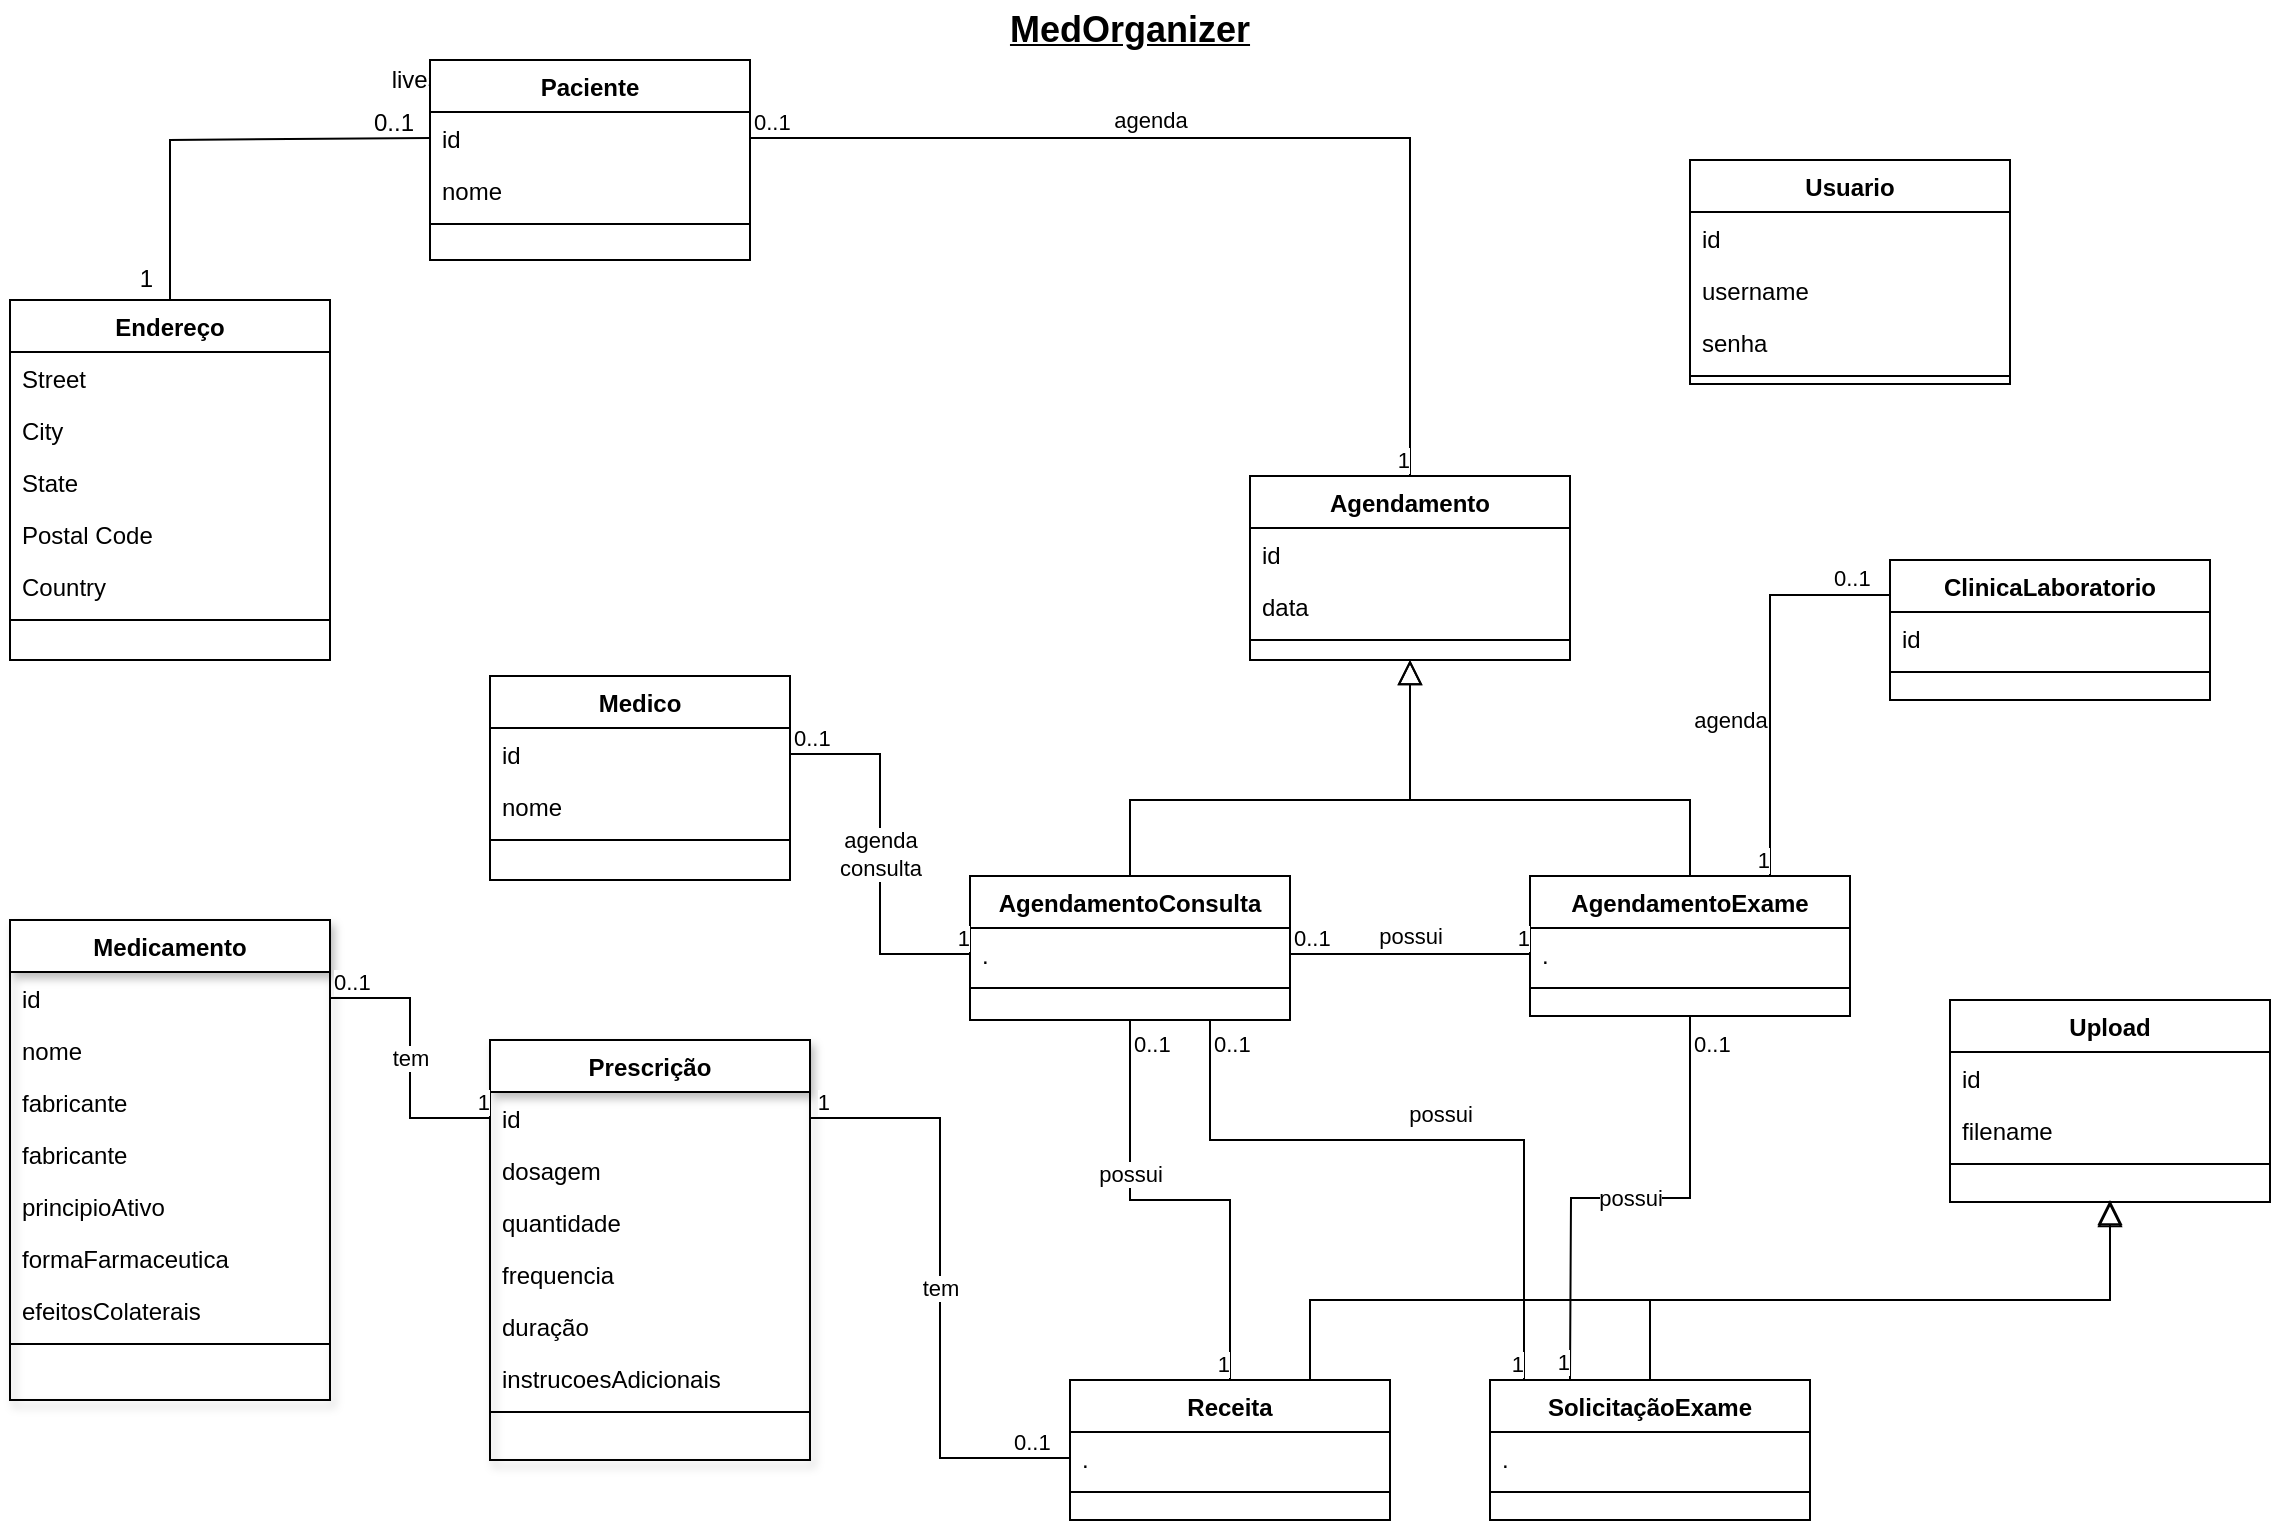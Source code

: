 <mxfile version="21.2.8" type="device">
  <diagram id="C5RBs43oDa-KdzZeNtuy" name="Page-1">
    <mxGraphModel dx="1354" dy="881" grid="1" gridSize="10" guides="1" tooltips="1" connect="1" arrows="1" fold="1" page="1" pageScale="1" pageWidth="1169" pageHeight="827" math="0" shadow="0">
      <root>
        <mxCell id="WIyWlLk6GJQsqaUBKTNV-0" />
        <mxCell id="WIyWlLk6GJQsqaUBKTNV-1" parent="WIyWlLk6GJQsqaUBKTNV-0" />
        <mxCell id="zkfFHV4jXpPFQw0GAbJ--17" value="Endereço" style="swimlane;fontStyle=1;align=center;verticalAlign=top;childLayout=stackLayout;horizontal=1;startSize=26;horizontalStack=0;resizeParent=1;resizeLast=0;collapsible=1;marginBottom=0;rounded=0;shadow=0;strokeWidth=1;" parent="WIyWlLk6GJQsqaUBKTNV-1" vertex="1">
          <mxGeometry x="10" y="170" width="160" height="180" as="geometry">
            <mxRectangle x="550" y="140" width="160" height="26" as="alternateBounds" />
          </mxGeometry>
        </mxCell>
        <mxCell id="zkfFHV4jXpPFQw0GAbJ--18" value="Street" style="text;align=left;verticalAlign=top;spacingLeft=4;spacingRight=4;overflow=hidden;rotatable=0;points=[[0,0.5],[1,0.5]];portConstraint=eastwest;" parent="zkfFHV4jXpPFQw0GAbJ--17" vertex="1">
          <mxGeometry y="26" width="160" height="26" as="geometry" />
        </mxCell>
        <mxCell id="zkfFHV4jXpPFQw0GAbJ--19" value="City" style="text;align=left;verticalAlign=top;spacingLeft=4;spacingRight=4;overflow=hidden;rotatable=0;points=[[0,0.5],[1,0.5]];portConstraint=eastwest;rounded=0;shadow=0;html=0;" parent="zkfFHV4jXpPFQw0GAbJ--17" vertex="1">
          <mxGeometry y="52" width="160" height="26" as="geometry" />
        </mxCell>
        <mxCell id="zkfFHV4jXpPFQw0GAbJ--20" value="State" style="text;align=left;verticalAlign=top;spacingLeft=4;spacingRight=4;overflow=hidden;rotatable=0;points=[[0,0.5],[1,0.5]];portConstraint=eastwest;rounded=0;shadow=0;html=0;" parent="zkfFHV4jXpPFQw0GAbJ--17" vertex="1">
          <mxGeometry y="78" width="160" height="26" as="geometry" />
        </mxCell>
        <mxCell id="zkfFHV4jXpPFQw0GAbJ--21" value="Postal Code" style="text;align=left;verticalAlign=top;spacingLeft=4;spacingRight=4;overflow=hidden;rotatable=0;points=[[0,0.5],[1,0.5]];portConstraint=eastwest;rounded=0;shadow=0;html=0;" parent="zkfFHV4jXpPFQw0GAbJ--17" vertex="1">
          <mxGeometry y="104" width="160" height="26" as="geometry" />
        </mxCell>
        <mxCell id="zkfFHV4jXpPFQw0GAbJ--22" value="Country" style="text;align=left;verticalAlign=top;spacingLeft=4;spacingRight=4;overflow=hidden;rotatable=0;points=[[0,0.5],[1,0.5]];portConstraint=eastwest;rounded=0;shadow=0;html=0;" parent="zkfFHV4jXpPFQw0GAbJ--17" vertex="1">
          <mxGeometry y="130" width="160" height="26" as="geometry" />
        </mxCell>
        <mxCell id="zkfFHV4jXpPFQw0GAbJ--23" value="" style="line;html=1;strokeWidth=1;align=left;verticalAlign=middle;spacingTop=-1;spacingLeft=3;spacingRight=3;rotatable=0;labelPosition=right;points=[];portConstraint=eastwest;" parent="zkfFHV4jXpPFQw0GAbJ--17" vertex="1">
          <mxGeometry y="156" width="160" height="8" as="geometry" />
        </mxCell>
        <mxCell id="zkfFHV4jXpPFQw0GAbJ--26" value="" style="endArrow=none;shadow=0;strokeWidth=1;rounded=0;endFill=0;edgeStyle=elbowEdgeStyle;elbow=vertical;exitX=0;exitY=0.5;exitDx=0;exitDy=0;entryX=0.5;entryY=0;entryDx=0;entryDy=0;" parent="WIyWlLk6GJQsqaUBKTNV-1" source="9h_qbqGKspDYVJ39OIxT-17" target="zkfFHV4jXpPFQw0GAbJ--17" edge="1">
          <mxGeometry x="0.5" y="41" relative="1" as="geometry">
            <mxPoint x="400" y="200" as="sourcePoint" />
            <mxPoint x="510" y="-78" as="targetPoint" />
            <mxPoint x="-40" y="32" as="offset" />
            <Array as="points">
              <mxPoint x="110" y="90" />
            </Array>
          </mxGeometry>
        </mxCell>
        <mxCell id="zkfFHV4jXpPFQw0GAbJ--27" value="0..1" style="resizable=0;align=left;verticalAlign=bottom;labelBackgroundColor=none;fontSize=12;" parent="zkfFHV4jXpPFQw0GAbJ--26" connectable="0" vertex="1">
          <mxGeometry x="-1" relative="1" as="geometry">
            <mxPoint x="-30" y="1" as="offset" />
          </mxGeometry>
        </mxCell>
        <mxCell id="zkfFHV4jXpPFQw0GAbJ--28" value="1" style="resizable=0;align=right;verticalAlign=bottom;labelBackgroundColor=none;fontSize=12;" parent="zkfFHV4jXpPFQw0GAbJ--26" connectable="0" vertex="1">
          <mxGeometry x="1" relative="1" as="geometry">
            <mxPoint x="-7" y="-2" as="offset" />
          </mxGeometry>
        </mxCell>
        <mxCell id="zkfFHV4jXpPFQw0GAbJ--29" value="lives at" style="text;html=1;resizable=0;points=[];;align=center;verticalAlign=middle;labelBackgroundColor=none;rounded=0;shadow=0;strokeWidth=1;fontSize=12;" parent="zkfFHV4jXpPFQw0GAbJ--26" vertex="1" connectable="0">
          <mxGeometry x="0.5" y="49" relative="1" as="geometry">
            <mxPoint x="80" y="-58" as="offset" />
          </mxGeometry>
        </mxCell>
        <mxCell id="9h_qbqGKspDYVJ39OIxT-1" value="Medicamento" style="swimlane;fontStyle=1;align=center;verticalAlign=top;childLayout=stackLayout;horizontal=1;startSize=26;horizontalStack=0;resizeParent=1;resizeLast=0;collapsible=1;marginBottom=0;rounded=0;shadow=1;strokeWidth=1;" parent="WIyWlLk6GJQsqaUBKTNV-1" vertex="1">
          <mxGeometry x="10" y="480" width="160" height="240" as="geometry">
            <mxRectangle x="340" y="380" width="170" height="26" as="alternateBounds" />
          </mxGeometry>
        </mxCell>
        <mxCell id="9h_qbqGKspDYVJ39OIxT-2" value="id" style="text;align=left;verticalAlign=top;spacingLeft=4;spacingRight=4;overflow=hidden;rotatable=0;points=[[0,0.5],[1,0.5]];portConstraint=eastwest;" parent="9h_qbqGKspDYVJ39OIxT-1" vertex="1">
          <mxGeometry y="26" width="160" height="26" as="geometry" />
        </mxCell>
        <mxCell id="9h_qbqGKspDYVJ39OIxT-52" value="nome" style="text;align=left;verticalAlign=top;spacingLeft=4;spacingRight=4;overflow=hidden;rotatable=0;points=[[0,0.5],[1,0.5]];portConstraint=eastwest;" parent="9h_qbqGKspDYVJ39OIxT-1" vertex="1">
          <mxGeometry y="52" width="160" height="26" as="geometry" />
        </mxCell>
        <mxCell id="9m2ozRAy3Km9wmSkGWHW-0" value="fabricante" style="text;align=left;verticalAlign=top;spacingLeft=4;spacingRight=4;overflow=hidden;rotatable=0;points=[[0,0.5],[1,0.5]];portConstraint=eastwest;" vertex="1" parent="9h_qbqGKspDYVJ39OIxT-1">
          <mxGeometry y="78" width="160" height="26" as="geometry" />
        </mxCell>
        <mxCell id="9m2ozRAy3Km9wmSkGWHW-1" value="fabricante" style="text;align=left;verticalAlign=top;spacingLeft=4;spacingRight=4;overflow=hidden;rotatable=0;points=[[0,0.5],[1,0.5]];portConstraint=eastwest;" vertex="1" parent="9h_qbqGKspDYVJ39OIxT-1">
          <mxGeometry y="104" width="160" height="26" as="geometry" />
        </mxCell>
        <mxCell id="9m2ozRAy3Km9wmSkGWHW-2" value="principioAtivo" style="text;align=left;verticalAlign=top;spacingLeft=4;spacingRight=4;overflow=hidden;rotatable=0;points=[[0,0.5],[1,0.5]];portConstraint=eastwest;" vertex="1" parent="9h_qbqGKspDYVJ39OIxT-1">
          <mxGeometry y="130" width="160" height="26" as="geometry" />
        </mxCell>
        <mxCell id="9m2ozRAy3Km9wmSkGWHW-3" value="formaFarmaceutica" style="text;align=left;verticalAlign=top;spacingLeft=4;spacingRight=4;overflow=hidden;rotatable=0;points=[[0,0.5],[1,0.5]];portConstraint=eastwest;" vertex="1" parent="9h_qbqGKspDYVJ39OIxT-1">
          <mxGeometry y="156" width="160" height="26" as="geometry" />
        </mxCell>
        <mxCell id="9m2ozRAy3Km9wmSkGWHW-4" value="efeitosColaterais" style="text;align=left;verticalAlign=top;spacingLeft=4;spacingRight=4;overflow=hidden;rotatable=0;points=[[0,0.5],[1,0.5]];portConstraint=eastwest;" vertex="1" parent="9h_qbqGKspDYVJ39OIxT-1">
          <mxGeometry y="182" width="160" height="26" as="geometry" />
        </mxCell>
        <mxCell id="9h_qbqGKspDYVJ39OIxT-3" value="" style="line;html=1;strokeWidth=1;align=left;verticalAlign=middle;spacingTop=-1;spacingLeft=3;spacingRight=3;rotatable=0;labelPosition=right;points=[];portConstraint=eastwest;" parent="9h_qbqGKspDYVJ39OIxT-1" vertex="1">
          <mxGeometry y="208" width="160" height="8" as="geometry" />
        </mxCell>
        <mxCell id="9h_qbqGKspDYVJ39OIxT-4" value="Agendamento" style="swimlane;fontStyle=1;align=center;verticalAlign=top;childLayout=stackLayout;horizontal=1;startSize=26;horizontalStack=0;resizeParent=1;resizeLast=0;collapsible=1;marginBottom=0;rounded=0;shadow=0;strokeWidth=1;" parent="WIyWlLk6GJQsqaUBKTNV-1" vertex="1">
          <mxGeometry x="630" y="258" width="160" height="92" as="geometry">
            <mxRectangle x="340" y="380" width="170" height="26" as="alternateBounds" />
          </mxGeometry>
        </mxCell>
        <mxCell id="9h_qbqGKspDYVJ39OIxT-69" value="id" style="text;align=left;verticalAlign=top;spacingLeft=4;spacingRight=4;overflow=hidden;rotatable=0;points=[[0,0.5],[1,0.5]];portConstraint=eastwest;" parent="9h_qbqGKspDYVJ39OIxT-4" vertex="1">
          <mxGeometry y="26" width="160" height="26" as="geometry" />
        </mxCell>
        <mxCell id="9h_qbqGKspDYVJ39OIxT-5" value="data" style="text;align=left;verticalAlign=top;spacingLeft=4;spacingRight=4;overflow=hidden;rotatable=0;points=[[0,0.5],[1,0.5]];portConstraint=eastwest;" parent="9h_qbqGKspDYVJ39OIxT-4" vertex="1">
          <mxGeometry y="52" width="160" height="26" as="geometry" />
        </mxCell>
        <mxCell id="9h_qbqGKspDYVJ39OIxT-6" value="" style="line;html=1;strokeWidth=1;align=left;verticalAlign=middle;spacingTop=-1;spacingLeft=3;spacingRight=3;rotatable=0;labelPosition=right;points=[];portConstraint=eastwest;" parent="9h_qbqGKspDYVJ39OIxT-4" vertex="1">
          <mxGeometry y="78" width="160" height="8" as="geometry" />
        </mxCell>
        <mxCell id="9h_qbqGKspDYVJ39OIxT-7" value="AgendamentoConsulta" style="swimlane;fontStyle=1;align=center;verticalAlign=top;childLayout=stackLayout;horizontal=1;startSize=26;horizontalStack=0;resizeParent=1;resizeLast=0;collapsible=1;marginBottom=0;rounded=0;shadow=0;strokeWidth=1;" parent="WIyWlLk6GJQsqaUBKTNV-1" vertex="1">
          <mxGeometry x="490" y="458" width="160" height="72" as="geometry">
            <mxRectangle x="340" y="380" width="170" height="26" as="alternateBounds" />
          </mxGeometry>
        </mxCell>
        <mxCell id="9h_qbqGKspDYVJ39OIxT-51" value="." style="text;align=left;verticalAlign=top;spacingLeft=4;spacingRight=4;overflow=hidden;rotatable=0;points=[[0,0.5],[1,0.5]];portConstraint=eastwest;" parent="9h_qbqGKspDYVJ39OIxT-7" vertex="1">
          <mxGeometry y="26" width="160" height="26" as="geometry" />
        </mxCell>
        <mxCell id="9h_qbqGKspDYVJ39OIxT-9" value="" style="line;html=1;strokeWidth=1;align=left;verticalAlign=middle;spacingTop=-1;spacingLeft=3;spacingRight=3;rotatable=0;labelPosition=right;points=[];portConstraint=eastwest;" parent="9h_qbqGKspDYVJ39OIxT-7" vertex="1">
          <mxGeometry y="52" width="160" height="8" as="geometry" />
        </mxCell>
        <mxCell id="9h_qbqGKspDYVJ39OIxT-10" value="AgendamentoExame" style="swimlane;fontStyle=1;align=center;verticalAlign=top;childLayout=stackLayout;horizontal=1;startSize=26;horizontalStack=0;resizeParent=1;resizeLast=0;collapsible=1;marginBottom=0;rounded=0;shadow=0;strokeWidth=1;" parent="WIyWlLk6GJQsqaUBKTNV-1" vertex="1">
          <mxGeometry x="770" y="458" width="160" height="70" as="geometry">
            <mxRectangle x="340" y="380" width="170" height="26" as="alternateBounds" />
          </mxGeometry>
        </mxCell>
        <mxCell id="9h_qbqGKspDYVJ39OIxT-11" value="." style="text;align=left;verticalAlign=top;spacingLeft=4;spacingRight=4;overflow=hidden;rotatable=0;points=[[0,0.5],[1,0.5]];portConstraint=eastwest;" parent="9h_qbqGKspDYVJ39OIxT-10" vertex="1">
          <mxGeometry y="26" width="160" height="26" as="geometry" />
        </mxCell>
        <mxCell id="9h_qbqGKspDYVJ39OIxT-12" value="" style="line;html=1;strokeWidth=1;align=left;verticalAlign=middle;spacingTop=-1;spacingLeft=3;spacingRight=3;rotatable=0;labelPosition=right;points=[];portConstraint=eastwest;" parent="9h_qbqGKspDYVJ39OIxT-10" vertex="1">
          <mxGeometry y="52" width="160" height="8" as="geometry" />
        </mxCell>
        <mxCell id="9h_qbqGKspDYVJ39OIxT-13" value="Receita" style="swimlane;fontStyle=1;align=center;verticalAlign=top;childLayout=stackLayout;horizontal=1;startSize=26;horizontalStack=0;resizeParent=1;resizeLast=0;collapsible=1;marginBottom=0;rounded=0;shadow=0;strokeWidth=1;" parent="WIyWlLk6GJQsqaUBKTNV-1" vertex="1">
          <mxGeometry x="540" y="710" width="160" height="70" as="geometry">
            <mxRectangle x="340" y="380" width="170" height="26" as="alternateBounds" />
          </mxGeometry>
        </mxCell>
        <mxCell id="9h_qbqGKspDYVJ39OIxT-14" value="." style="text;align=left;verticalAlign=top;spacingLeft=4;spacingRight=4;overflow=hidden;rotatable=0;points=[[0,0.5],[1,0.5]];portConstraint=eastwest;" parent="9h_qbqGKspDYVJ39OIxT-13" vertex="1">
          <mxGeometry y="26" width="160" height="26" as="geometry" />
        </mxCell>
        <mxCell id="9h_qbqGKspDYVJ39OIxT-15" value="" style="line;html=1;strokeWidth=1;align=left;verticalAlign=middle;spacingTop=-1;spacingLeft=3;spacingRight=3;rotatable=0;labelPosition=right;points=[];portConstraint=eastwest;" parent="9h_qbqGKspDYVJ39OIxT-13" vertex="1">
          <mxGeometry y="52" width="160" height="8" as="geometry" />
        </mxCell>
        <mxCell id="9h_qbqGKspDYVJ39OIxT-16" value="Paciente" style="swimlane;fontStyle=1;align=center;verticalAlign=top;childLayout=stackLayout;horizontal=1;startSize=26;horizontalStack=0;resizeParent=1;resizeLast=0;collapsible=1;marginBottom=0;rounded=0;shadow=0;strokeWidth=1;" parent="WIyWlLk6GJQsqaUBKTNV-1" vertex="1">
          <mxGeometry x="220" y="50" width="160" height="100" as="geometry">
            <mxRectangle x="340" y="380" width="170" height="26" as="alternateBounds" />
          </mxGeometry>
        </mxCell>
        <mxCell id="9h_qbqGKspDYVJ39OIxT-17" value="id" style="text;align=left;verticalAlign=top;spacingLeft=4;spacingRight=4;overflow=hidden;rotatable=0;points=[[0,0.5],[1,0.5]];portConstraint=eastwest;" parent="9h_qbqGKspDYVJ39OIxT-16" vertex="1">
          <mxGeometry y="26" width="160" height="26" as="geometry" />
        </mxCell>
        <mxCell id="9h_qbqGKspDYVJ39OIxT-32" value="nome" style="text;align=left;verticalAlign=top;spacingLeft=4;spacingRight=4;overflow=hidden;rotatable=0;points=[[0,0.5],[1,0.5]];portConstraint=eastwest;" parent="9h_qbqGKspDYVJ39OIxT-16" vertex="1">
          <mxGeometry y="52" width="160" height="26" as="geometry" />
        </mxCell>
        <mxCell id="9h_qbqGKspDYVJ39OIxT-18" value="" style="line;html=1;strokeWidth=1;align=left;verticalAlign=middle;spacingTop=-1;spacingLeft=3;spacingRight=3;rotatable=0;labelPosition=right;points=[];portConstraint=eastwest;" parent="9h_qbqGKspDYVJ39OIxT-16" vertex="1">
          <mxGeometry y="78" width="160" height="8" as="geometry" />
        </mxCell>
        <mxCell id="9h_qbqGKspDYVJ39OIxT-19" value="Medico" style="swimlane;fontStyle=1;align=center;verticalAlign=top;childLayout=stackLayout;horizontal=1;startSize=26;horizontalStack=0;resizeParent=1;resizeLast=0;collapsible=1;marginBottom=0;rounded=0;shadow=0;strokeWidth=1;" parent="WIyWlLk6GJQsqaUBKTNV-1" vertex="1">
          <mxGeometry x="250" y="358" width="150" height="102" as="geometry">
            <mxRectangle x="340" y="380" width="170" height="26" as="alternateBounds" />
          </mxGeometry>
        </mxCell>
        <mxCell id="9h_qbqGKspDYVJ39OIxT-25" value="id" style="text;align=left;verticalAlign=top;spacingLeft=4;spacingRight=4;overflow=hidden;rotatable=0;points=[[0,0.5],[1,0.5]];portConstraint=eastwest;" parent="9h_qbqGKspDYVJ39OIxT-19" vertex="1">
          <mxGeometry y="26" width="150" height="26" as="geometry" />
        </mxCell>
        <mxCell id="9h_qbqGKspDYVJ39OIxT-26" value="nome" style="text;align=left;verticalAlign=top;spacingLeft=4;spacingRight=4;overflow=hidden;rotatable=0;points=[[0,0.5],[1,0.5]];portConstraint=eastwest;" parent="9h_qbqGKspDYVJ39OIxT-19" vertex="1">
          <mxGeometry y="52" width="150" height="26" as="geometry" />
        </mxCell>
        <mxCell id="9h_qbqGKspDYVJ39OIxT-21" value="" style="line;html=1;strokeWidth=1;align=left;verticalAlign=middle;spacingTop=-1;spacingLeft=3;spacingRight=3;rotatable=0;labelPosition=right;points=[];portConstraint=eastwest;" parent="9h_qbqGKspDYVJ39OIxT-19" vertex="1">
          <mxGeometry y="78" width="150" height="8" as="geometry" />
        </mxCell>
        <mxCell id="9h_qbqGKspDYVJ39OIxT-22" value="Usuario" style="swimlane;fontStyle=1;align=center;verticalAlign=top;childLayout=stackLayout;horizontal=1;startSize=26;horizontalStack=0;resizeParent=1;resizeLast=0;collapsible=1;marginBottom=0;rounded=0;shadow=0;strokeWidth=1;" parent="WIyWlLk6GJQsqaUBKTNV-1" vertex="1">
          <mxGeometry x="850" y="100" width="160" height="112" as="geometry">
            <mxRectangle x="340" y="380" width="170" height="26" as="alternateBounds" />
          </mxGeometry>
        </mxCell>
        <mxCell id="9h_qbqGKspDYVJ39OIxT-23" value="id" style="text;align=left;verticalAlign=top;spacingLeft=4;spacingRight=4;overflow=hidden;rotatable=0;points=[[0,0.5],[1,0.5]];portConstraint=eastwest;" parent="9h_qbqGKspDYVJ39OIxT-22" vertex="1">
          <mxGeometry y="26" width="160" height="26" as="geometry" />
        </mxCell>
        <mxCell id="9h_qbqGKspDYVJ39OIxT-71" value="username" style="text;align=left;verticalAlign=top;spacingLeft=4;spacingRight=4;overflow=hidden;rotatable=0;points=[[0,0.5],[1,0.5]];portConstraint=eastwest;" parent="9h_qbqGKspDYVJ39OIxT-22" vertex="1">
          <mxGeometry y="52" width="160" height="26" as="geometry" />
        </mxCell>
        <mxCell id="9h_qbqGKspDYVJ39OIxT-72" value="senha" style="text;align=left;verticalAlign=top;spacingLeft=4;spacingRight=4;overflow=hidden;rotatable=0;points=[[0,0.5],[1,0.5]];portConstraint=eastwest;" parent="9h_qbqGKspDYVJ39OIxT-22" vertex="1">
          <mxGeometry y="78" width="160" height="26" as="geometry" />
        </mxCell>
        <mxCell id="9h_qbqGKspDYVJ39OIxT-24" value="" style="line;html=1;strokeWidth=1;align=left;verticalAlign=middle;spacingTop=-1;spacingLeft=3;spacingRight=3;rotatable=0;labelPosition=right;points=[];portConstraint=eastwest;" parent="9h_qbqGKspDYVJ39OIxT-22" vertex="1">
          <mxGeometry y="104" width="160" height="8" as="geometry" />
        </mxCell>
        <mxCell id="9h_qbqGKspDYVJ39OIxT-28" value="ClinicaLaboratorio&#xa;&#xa;" style="swimlane;fontStyle=1;align=center;verticalAlign=top;childLayout=stackLayout;horizontal=1;startSize=26;horizontalStack=0;resizeParent=1;resizeLast=0;collapsible=1;marginBottom=0;rounded=0;shadow=0;strokeWidth=1;" parent="WIyWlLk6GJQsqaUBKTNV-1" vertex="1">
          <mxGeometry x="950" y="300" width="160" height="70" as="geometry">
            <mxRectangle x="340" y="380" width="170" height="26" as="alternateBounds" />
          </mxGeometry>
        </mxCell>
        <mxCell id="9h_qbqGKspDYVJ39OIxT-29" value="id" style="text;align=left;verticalAlign=top;spacingLeft=4;spacingRight=4;overflow=hidden;rotatable=0;points=[[0,0.5],[1,0.5]];portConstraint=eastwest;" parent="9h_qbqGKspDYVJ39OIxT-28" vertex="1">
          <mxGeometry y="26" width="160" height="26" as="geometry" />
        </mxCell>
        <mxCell id="9h_qbqGKspDYVJ39OIxT-30" value="" style="line;html=1;strokeWidth=1;align=left;verticalAlign=middle;spacingTop=-1;spacingLeft=3;spacingRight=3;rotatable=0;labelPosition=right;points=[];portConstraint=eastwest;" parent="9h_qbqGKspDYVJ39OIxT-28" vertex="1">
          <mxGeometry y="52" width="160" height="8" as="geometry" />
        </mxCell>
        <mxCell id="9h_qbqGKspDYVJ39OIxT-38" value="" style="endArrow=none;html=1;rounded=0;entryX=0;entryY=0.5;entryDx=0;entryDy=0;exitX=1;exitY=0.5;exitDx=0;exitDy=0;edgeStyle=orthogonalEdgeStyle;endFill=0;" parent="WIyWlLk6GJQsqaUBKTNV-1" source="9h_qbqGKspDYVJ39OIxT-25" target="9h_qbqGKspDYVJ39OIxT-51" edge="1">
          <mxGeometry relative="1" as="geometry">
            <mxPoint x="310" y="508" as="sourcePoint" />
            <mxPoint x="470" y="508" as="targetPoint" />
          </mxGeometry>
        </mxCell>
        <mxCell id="9h_qbqGKspDYVJ39OIxT-39" value="agenda&lt;br&gt;consulta" style="edgeLabel;resizable=0;html=1;align=center;verticalAlign=middle;" parent="9h_qbqGKspDYVJ39OIxT-38" connectable="0" vertex="1">
          <mxGeometry relative="1" as="geometry" />
        </mxCell>
        <mxCell id="9h_qbqGKspDYVJ39OIxT-40" value="0..1" style="edgeLabel;resizable=0;html=1;align=left;verticalAlign=bottom;" parent="9h_qbqGKspDYVJ39OIxT-38" connectable="0" vertex="1">
          <mxGeometry x="-1" relative="1" as="geometry" />
        </mxCell>
        <mxCell id="9h_qbqGKspDYVJ39OIxT-41" value="1" style="edgeLabel;resizable=0;html=1;align=right;verticalAlign=bottom;" parent="9h_qbqGKspDYVJ39OIxT-38" connectable="0" vertex="1">
          <mxGeometry x="1" relative="1" as="geometry" />
        </mxCell>
        <mxCell id="9h_qbqGKspDYVJ39OIxT-43" value="" style="endArrow=none;html=1;rounded=0;entryX=0.5;entryY=0;entryDx=0;entryDy=0;exitX=0.5;exitY=1;exitDx=0;exitDy=0;edgeStyle=orthogonalEdgeStyle;endFill=0;" parent="WIyWlLk6GJQsqaUBKTNV-1" source="9h_qbqGKspDYVJ39OIxT-7" target="9h_qbqGKspDYVJ39OIxT-13" edge="1">
          <mxGeometry relative="1" as="geometry">
            <mxPoint x="540" y="508" as="sourcePoint" />
            <mxPoint x="670" y="552" as="targetPoint" />
          </mxGeometry>
        </mxCell>
        <mxCell id="9h_qbqGKspDYVJ39OIxT-44" value="possui" style="edgeLabel;resizable=0;html=1;align=center;verticalAlign=middle;" parent="9h_qbqGKspDYVJ39OIxT-43" connectable="0" vertex="1">
          <mxGeometry relative="1" as="geometry">
            <mxPoint x="-25" y="-13" as="offset" />
          </mxGeometry>
        </mxCell>
        <mxCell id="9h_qbqGKspDYVJ39OIxT-45" value="0..1" style="edgeLabel;resizable=0;html=1;align=left;verticalAlign=bottom;" parent="9h_qbqGKspDYVJ39OIxT-43" connectable="0" vertex="1">
          <mxGeometry x="-1" relative="1" as="geometry">
            <mxPoint y="20" as="offset" />
          </mxGeometry>
        </mxCell>
        <mxCell id="9h_qbqGKspDYVJ39OIxT-46" value="1" style="edgeLabel;resizable=0;html=1;align=right;verticalAlign=bottom;" parent="9h_qbqGKspDYVJ39OIxT-43" connectable="0" vertex="1">
          <mxGeometry x="1" relative="1" as="geometry" />
        </mxCell>
        <mxCell id="9h_qbqGKspDYVJ39OIxT-47" value="" style="endArrow=none;html=1;rounded=0;entryX=0;entryY=0.5;entryDx=0;entryDy=0;edgeStyle=orthogonalEdgeStyle;endFill=0;exitX=1;exitY=0.5;exitDx=0;exitDy=0;" parent="WIyWlLk6GJQsqaUBKTNV-1" source="9h_qbqGKspDYVJ39OIxT-51" target="9h_qbqGKspDYVJ39OIxT-11" edge="1">
          <mxGeometry relative="1" as="geometry">
            <mxPoint x="830" y="478" as="sourcePoint" />
            <mxPoint x="690" y="578" as="targetPoint" />
            <Array as="points">
              <mxPoint x="750" y="497" />
              <mxPoint x="750" y="497" />
            </Array>
          </mxGeometry>
        </mxCell>
        <mxCell id="9h_qbqGKspDYVJ39OIxT-48" value="possui" style="edgeLabel;resizable=0;html=1;align=center;verticalAlign=middle;" parent="9h_qbqGKspDYVJ39OIxT-47" connectable="0" vertex="1">
          <mxGeometry relative="1" as="geometry">
            <mxPoint y="-9" as="offset" />
          </mxGeometry>
        </mxCell>
        <mxCell id="9h_qbqGKspDYVJ39OIxT-49" value="0..1" style="edgeLabel;resizable=0;html=1;align=left;verticalAlign=bottom;" parent="9h_qbqGKspDYVJ39OIxT-47" connectable="0" vertex="1">
          <mxGeometry x="-1" relative="1" as="geometry" />
        </mxCell>
        <mxCell id="9h_qbqGKspDYVJ39OIxT-50" value="1" style="edgeLabel;resizable=0;html=1;align=right;verticalAlign=bottom;" parent="9h_qbqGKspDYVJ39OIxT-47" connectable="0" vertex="1">
          <mxGeometry x="1" relative="1" as="geometry">
            <mxPoint as="offset" />
          </mxGeometry>
        </mxCell>
        <mxCell id="9h_qbqGKspDYVJ39OIxT-53" value="Prescrição" style="swimlane;fontStyle=1;align=center;verticalAlign=top;childLayout=stackLayout;horizontal=1;startSize=26;horizontalStack=0;resizeParent=1;resizeLast=0;collapsible=1;marginBottom=0;rounded=0;shadow=1;strokeWidth=1;" parent="WIyWlLk6GJQsqaUBKTNV-1" vertex="1">
          <mxGeometry x="250" y="540" width="160" height="210" as="geometry">
            <mxRectangle x="340" y="380" width="170" height="26" as="alternateBounds" />
          </mxGeometry>
        </mxCell>
        <mxCell id="9h_qbqGKspDYVJ39OIxT-54" value="id" style="text;align=left;verticalAlign=top;spacingLeft=4;spacingRight=4;overflow=hidden;rotatable=0;points=[[0,0.5],[1,0.5]];portConstraint=eastwest;" parent="9h_qbqGKspDYVJ39OIxT-53" vertex="1">
          <mxGeometry y="26" width="160" height="26" as="geometry" />
        </mxCell>
        <mxCell id="9h_qbqGKspDYVJ39OIxT-55" value="dosagem" style="text;align=left;verticalAlign=top;spacingLeft=4;spacingRight=4;overflow=hidden;rotatable=0;points=[[0,0.5],[1,0.5]];portConstraint=eastwest;" parent="9h_qbqGKspDYVJ39OIxT-53" vertex="1">
          <mxGeometry y="52" width="160" height="26" as="geometry" />
        </mxCell>
        <mxCell id="9h_qbqGKspDYVJ39OIxT-63" value="quantidade" style="text;align=left;verticalAlign=top;spacingLeft=4;spacingRight=4;overflow=hidden;rotatable=0;points=[[0,0.5],[1,0.5]];portConstraint=eastwest;" parent="9h_qbqGKspDYVJ39OIxT-53" vertex="1">
          <mxGeometry y="78" width="160" height="26" as="geometry" />
        </mxCell>
        <mxCell id="9m2ozRAy3Km9wmSkGWHW-6" value="frequencia" style="text;align=left;verticalAlign=top;spacingLeft=4;spacingRight=4;overflow=hidden;rotatable=0;points=[[0,0.5],[1,0.5]];portConstraint=eastwest;" vertex="1" parent="9h_qbqGKspDYVJ39OIxT-53">
          <mxGeometry y="104" width="160" height="26" as="geometry" />
        </mxCell>
        <mxCell id="9h_qbqGKspDYVJ39OIxT-57" value="duração" style="text;align=left;verticalAlign=top;spacingLeft=4;spacingRight=4;overflow=hidden;rotatable=0;points=[[0,0.5],[1,0.5]];portConstraint=eastwest;" parent="9h_qbqGKspDYVJ39OIxT-53" vertex="1">
          <mxGeometry y="130" width="160" height="26" as="geometry" />
        </mxCell>
        <mxCell id="9h_qbqGKspDYVJ39OIxT-58" value="instrucoesAdicionais" style="text;align=left;verticalAlign=top;spacingLeft=4;spacingRight=4;overflow=hidden;rotatable=0;points=[[0,0.5],[1,0.5]];portConstraint=eastwest;" parent="9h_qbqGKspDYVJ39OIxT-53" vertex="1">
          <mxGeometry y="156" width="160" height="26" as="geometry" />
        </mxCell>
        <mxCell id="9h_qbqGKspDYVJ39OIxT-56" value="" style="line;html=1;strokeWidth=1;align=left;verticalAlign=middle;spacingTop=-1;spacingLeft=3;spacingRight=3;rotatable=0;labelPosition=right;points=[];portConstraint=eastwest;" parent="9h_qbqGKspDYVJ39OIxT-53" vertex="1">
          <mxGeometry y="182" width="160" height="8" as="geometry" />
        </mxCell>
        <mxCell id="9h_qbqGKspDYVJ39OIxT-59" value="" style="endArrow=none;html=1;rounded=0;entryX=0;entryY=0.5;entryDx=0;entryDy=0;edgeStyle=orthogonalEdgeStyle;endFill=0;exitX=1;exitY=0.5;exitDx=0;exitDy=0;" parent="WIyWlLk6GJQsqaUBKTNV-1" source="9h_qbqGKspDYVJ39OIxT-2" target="9h_qbqGKspDYVJ39OIxT-54" edge="1">
          <mxGeometry relative="1" as="geometry">
            <mxPoint x="140" y="728" as="sourcePoint" />
            <mxPoint x="200" y="688" as="targetPoint" />
          </mxGeometry>
        </mxCell>
        <mxCell id="9h_qbqGKspDYVJ39OIxT-60" value="tem" style="edgeLabel;resizable=0;html=1;align=center;verticalAlign=middle;" parent="9h_qbqGKspDYVJ39OIxT-59" connectable="0" vertex="1">
          <mxGeometry relative="1" as="geometry" />
        </mxCell>
        <mxCell id="9h_qbqGKspDYVJ39OIxT-61" value="0..1" style="edgeLabel;resizable=0;html=1;align=left;verticalAlign=bottom;" parent="9h_qbqGKspDYVJ39OIxT-59" connectable="0" vertex="1">
          <mxGeometry x="-1" relative="1" as="geometry" />
        </mxCell>
        <mxCell id="9h_qbqGKspDYVJ39OIxT-62" value="1" style="edgeLabel;resizable=0;html=1;align=right;verticalAlign=bottom;" parent="9h_qbqGKspDYVJ39OIxT-59" connectable="0" vertex="1">
          <mxGeometry x="1" relative="1" as="geometry" />
        </mxCell>
        <mxCell id="9h_qbqGKspDYVJ39OIxT-64" value="" style="endArrow=none;html=1;rounded=0;entryX=1;entryY=0.5;entryDx=0;entryDy=0;edgeStyle=orthogonalEdgeStyle;endFill=0;exitX=0;exitY=0.5;exitDx=0;exitDy=0;" parent="WIyWlLk6GJQsqaUBKTNV-1" source="9h_qbqGKspDYVJ39OIxT-14" target="9h_qbqGKspDYVJ39OIxT-54" edge="1">
          <mxGeometry relative="1" as="geometry">
            <mxPoint x="480" y="598" as="sourcePoint" />
            <mxPoint x="370" y="687" as="targetPoint" />
          </mxGeometry>
        </mxCell>
        <mxCell id="9h_qbqGKspDYVJ39OIxT-65" value="tem" style="edgeLabel;resizable=0;html=1;align=center;verticalAlign=middle;" parent="9h_qbqGKspDYVJ39OIxT-64" connectable="0" vertex="1">
          <mxGeometry relative="1" as="geometry" />
        </mxCell>
        <mxCell id="9h_qbqGKspDYVJ39OIxT-66" value="0..1" style="edgeLabel;resizable=0;html=1;align=left;verticalAlign=bottom;" parent="9h_qbqGKspDYVJ39OIxT-64" connectable="0" vertex="1">
          <mxGeometry x="-1" relative="1" as="geometry">
            <mxPoint x="-30" as="offset" />
          </mxGeometry>
        </mxCell>
        <mxCell id="9h_qbqGKspDYVJ39OIxT-67" value="1" style="edgeLabel;resizable=0;html=1;align=right;verticalAlign=bottom;" parent="9h_qbqGKspDYVJ39OIxT-64" connectable="0" vertex="1">
          <mxGeometry x="1" relative="1" as="geometry">
            <mxPoint x="10" as="offset" />
          </mxGeometry>
        </mxCell>
        <mxCell id="9h_qbqGKspDYVJ39OIxT-68" value="" style="endArrow=block;endSize=10;endFill=0;shadow=0;strokeWidth=1;rounded=0;edgeStyle=elbowEdgeStyle;elbow=vertical;exitX=0.5;exitY=0;exitDx=0;exitDy=0;entryX=0.5;entryY=1;entryDx=0;entryDy=0;" parent="WIyWlLk6GJQsqaUBKTNV-1" source="9h_qbqGKspDYVJ39OIxT-7" target="9h_qbqGKspDYVJ39OIxT-4" edge="1">
          <mxGeometry width="160" relative="1" as="geometry">
            <mxPoint x="760" y="446" as="sourcePoint" />
            <mxPoint x="710" y="360" as="targetPoint" />
            <Array as="points">
              <mxPoint x="640" y="420" />
            </Array>
          </mxGeometry>
        </mxCell>
        <mxCell id="9h_qbqGKspDYVJ39OIxT-70" value="" style="endArrow=block;endSize=10;endFill=0;shadow=0;strokeWidth=1;rounded=0;edgeStyle=elbowEdgeStyle;elbow=vertical;exitX=0.5;exitY=0;exitDx=0;exitDy=0;" parent="WIyWlLk6GJQsqaUBKTNV-1" source="9h_qbqGKspDYVJ39OIxT-10" edge="1">
          <mxGeometry width="160" relative="1" as="geometry">
            <mxPoint x="580" y="468" as="sourcePoint" />
            <mxPoint x="710" y="350" as="targetPoint" />
            <Array as="points">
              <mxPoint x="780" y="420" />
            </Array>
          </mxGeometry>
        </mxCell>
        <mxCell id="9h_qbqGKspDYVJ39OIxT-73" value="" style="endArrow=none;html=1;rounded=0;entryX=0.5;entryY=0;entryDx=0;entryDy=0;edgeStyle=orthogonalEdgeStyle;endFill=0;" parent="WIyWlLk6GJQsqaUBKTNV-1" source="9h_qbqGKspDYVJ39OIxT-17" target="9h_qbqGKspDYVJ39OIxT-4" edge="1">
          <mxGeometry relative="1" as="geometry">
            <mxPoint x="510" y="238" as="sourcePoint" />
            <mxPoint x="600" y="338" as="targetPoint" />
          </mxGeometry>
        </mxCell>
        <mxCell id="9h_qbqGKspDYVJ39OIxT-74" value="agenda" style="edgeLabel;resizable=0;html=1;align=center;verticalAlign=middle;" parent="9h_qbqGKspDYVJ39OIxT-73" connectable="0" vertex="1">
          <mxGeometry relative="1" as="geometry">
            <mxPoint x="-50" y="-9" as="offset" />
          </mxGeometry>
        </mxCell>
        <mxCell id="9h_qbqGKspDYVJ39OIxT-75" value="0..1" style="edgeLabel;resizable=0;html=1;align=left;verticalAlign=bottom;" parent="9h_qbqGKspDYVJ39OIxT-73" connectable="0" vertex="1">
          <mxGeometry x="-1" relative="1" as="geometry" />
        </mxCell>
        <mxCell id="9h_qbqGKspDYVJ39OIxT-76" value="1" style="edgeLabel;resizable=0;html=1;align=right;verticalAlign=bottom;" parent="9h_qbqGKspDYVJ39OIxT-73" connectable="0" vertex="1">
          <mxGeometry x="1" relative="1" as="geometry" />
        </mxCell>
        <mxCell id="9h_qbqGKspDYVJ39OIxT-78" value="MedOrganizer" style="text;html=1;strokeColor=none;fillColor=none;align=center;verticalAlign=middle;whiteSpace=wrap;rounded=0;fontSize=18;fontStyle=5" parent="WIyWlLk6GJQsqaUBKTNV-1" vertex="1">
          <mxGeometry x="355" y="20" width="430" height="30" as="geometry" />
        </mxCell>
        <mxCell id="9h_qbqGKspDYVJ39OIxT-79" value="Upload" style="swimlane;fontStyle=1;align=center;verticalAlign=top;childLayout=stackLayout;horizontal=1;startSize=26;horizontalStack=0;resizeParent=1;resizeLast=0;collapsible=1;marginBottom=0;rounded=0;shadow=0;strokeWidth=1;" parent="WIyWlLk6GJQsqaUBKTNV-1" vertex="1">
          <mxGeometry x="980" y="520" width="160" height="101" as="geometry">
            <mxRectangle x="340" y="380" width="170" height="26" as="alternateBounds" />
          </mxGeometry>
        </mxCell>
        <mxCell id="9h_qbqGKspDYVJ39OIxT-80" value="id" style="text;align=left;verticalAlign=top;spacingLeft=4;spacingRight=4;overflow=hidden;rotatable=0;points=[[0,0.5],[1,0.5]];portConstraint=eastwest;" parent="9h_qbqGKspDYVJ39OIxT-79" vertex="1">
          <mxGeometry y="26" width="160" height="26" as="geometry" />
        </mxCell>
        <mxCell id="9h_qbqGKspDYVJ39OIxT-82" value="filename" style="text;align=left;verticalAlign=top;spacingLeft=4;spacingRight=4;overflow=hidden;rotatable=0;points=[[0,0.5],[1,0.5]];portConstraint=eastwest;" parent="9h_qbqGKspDYVJ39OIxT-79" vertex="1">
          <mxGeometry y="52" width="160" height="26" as="geometry" />
        </mxCell>
        <mxCell id="9h_qbqGKspDYVJ39OIxT-81" value="" style="line;html=1;strokeWidth=1;align=left;verticalAlign=middle;spacingTop=-1;spacingLeft=3;spacingRight=3;rotatable=0;labelPosition=right;points=[];portConstraint=eastwest;" parent="9h_qbqGKspDYVJ39OIxT-79" vertex="1">
          <mxGeometry y="78" width="160" height="8" as="geometry" />
        </mxCell>
        <mxCell id="9h_qbqGKspDYVJ39OIxT-83" value="" style="endArrow=none;html=1;rounded=0;edgeStyle=orthogonalEdgeStyle;endFill=0;exitX=0.5;exitY=1;exitDx=0;exitDy=0;" parent="WIyWlLk6GJQsqaUBKTNV-1" source="9h_qbqGKspDYVJ39OIxT-10" edge="1">
          <mxGeometry relative="1" as="geometry">
            <mxPoint x="800" y="570" as="sourcePoint" />
            <mxPoint x="790" y="710" as="targetPoint" />
          </mxGeometry>
        </mxCell>
        <mxCell id="9h_qbqGKspDYVJ39OIxT-84" value="possui" style="edgeLabel;resizable=0;html=1;align=center;verticalAlign=middle;" parent="9h_qbqGKspDYVJ39OIxT-83" connectable="0" vertex="1">
          <mxGeometry relative="1" as="geometry" />
        </mxCell>
        <mxCell id="9h_qbqGKspDYVJ39OIxT-85" value="0..1" style="edgeLabel;resizable=0;html=1;align=left;verticalAlign=bottom;" parent="9h_qbqGKspDYVJ39OIxT-83" connectable="0" vertex="1">
          <mxGeometry x="-1" relative="1" as="geometry">
            <mxPoint y="22" as="offset" />
          </mxGeometry>
        </mxCell>
        <mxCell id="9h_qbqGKspDYVJ39OIxT-86" value="1" style="edgeLabel;resizable=0;html=1;align=right;verticalAlign=bottom;" parent="9h_qbqGKspDYVJ39OIxT-83" connectable="0" vertex="1">
          <mxGeometry x="1" relative="1" as="geometry" />
        </mxCell>
        <mxCell id="IYS6W-hAphmTG07Cl0nw-0" value="SolicitaçãoExame" style="swimlane;fontStyle=1;align=center;verticalAlign=top;childLayout=stackLayout;horizontal=1;startSize=26;horizontalStack=0;resizeParent=1;resizeLast=0;collapsible=1;marginBottom=0;rounded=0;shadow=0;strokeWidth=1;" parent="WIyWlLk6GJQsqaUBKTNV-1" vertex="1">
          <mxGeometry x="750" y="710" width="160" height="70" as="geometry">
            <mxRectangle x="340" y="380" width="170" height="26" as="alternateBounds" />
          </mxGeometry>
        </mxCell>
        <mxCell id="IYS6W-hAphmTG07Cl0nw-1" value="." style="text;align=left;verticalAlign=top;spacingLeft=4;spacingRight=4;overflow=hidden;rotatable=0;points=[[0,0.5],[1,0.5]];portConstraint=eastwest;" parent="IYS6W-hAphmTG07Cl0nw-0" vertex="1">
          <mxGeometry y="26" width="160" height="26" as="geometry" />
        </mxCell>
        <mxCell id="IYS6W-hAphmTG07Cl0nw-2" value="" style="line;html=1;strokeWidth=1;align=left;verticalAlign=middle;spacingTop=-1;spacingLeft=3;spacingRight=3;rotatable=0;labelPosition=right;points=[];portConstraint=eastwest;" parent="IYS6W-hAphmTG07Cl0nw-0" vertex="1">
          <mxGeometry y="52" width="160" height="8" as="geometry" />
        </mxCell>
        <mxCell id="IYS6W-hAphmTG07Cl0nw-3" value="" style="endArrow=none;html=1;rounded=0;entryX=0.5;entryY=0;entryDx=0;entryDy=0;exitX=0.75;exitY=1;exitDx=0;exitDy=0;edgeStyle=orthogonalEdgeStyle;endFill=0;" parent="WIyWlLk6GJQsqaUBKTNV-1" source="9h_qbqGKspDYVJ39OIxT-7" target="IYS6W-hAphmTG07Cl0nw-0" edge="1">
          <mxGeometry relative="1" as="geometry">
            <mxPoint x="772" y="590" as="sourcePoint" />
            <mxPoint x="762" y="716" as="targetPoint" />
            <Array as="points">
              <mxPoint x="610" y="590" />
              <mxPoint x="767" y="590" />
            </Array>
          </mxGeometry>
        </mxCell>
        <mxCell id="IYS6W-hAphmTG07Cl0nw-4" value="possui" style="edgeLabel;resizable=0;html=1;align=center;verticalAlign=middle;" parent="IYS6W-hAphmTG07Cl0nw-3" connectable="0" vertex="1">
          <mxGeometry relative="1" as="geometry">
            <mxPoint x="-25" y="-13" as="offset" />
          </mxGeometry>
        </mxCell>
        <mxCell id="IYS6W-hAphmTG07Cl0nw-5" value="0..1" style="edgeLabel;resizable=0;html=1;align=left;verticalAlign=bottom;" parent="IYS6W-hAphmTG07Cl0nw-3" connectable="0" vertex="1">
          <mxGeometry x="-1" relative="1" as="geometry">
            <mxPoint y="20" as="offset" />
          </mxGeometry>
        </mxCell>
        <mxCell id="IYS6W-hAphmTG07Cl0nw-6" value="1" style="edgeLabel;resizable=0;html=1;align=right;verticalAlign=bottom;" parent="IYS6W-hAphmTG07Cl0nw-3" connectable="0" vertex="1">
          <mxGeometry x="1" relative="1" as="geometry">
            <mxPoint x="-63" as="offset" />
          </mxGeometry>
        </mxCell>
        <mxCell id="IYS6W-hAphmTG07Cl0nw-7" value="" style="endArrow=none;html=1;rounded=0;entryX=0.75;entryY=0;entryDx=0;entryDy=0;edgeStyle=orthogonalEdgeStyle;endFill=0;exitX=0;exitY=0.25;exitDx=0;exitDy=0;" parent="WIyWlLk6GJQsqaUBKTNV-1" source="9h_qbqGKspDYVJ39OIxT-28" target="9h_qbqGKspDYVJ39OIxT-10" edge="1">
          <mxGeometry relative="1" as="geometry">
            <mxPoint x="500" y="149" as="sourcePoint" />
            <mxPoint x="720" y="268" as="targetPoint" />
          </mxGeometry>
        </mxCell>
        <mxCell id="IYS6W-hAphmTG07Cl0nw-8" value="agenda" style="edgeLabel;resizable=0;html=1;align=center;verticalAlign=middle;" parent="IYS6W-hAphmTG07Cl0nw-7" connectable="0" vertex="1">
          <mxGeometry relative="1" as="geometry">
            <mxPoint x="-20" y="22" as="offset" />
          </mxGeometry>
        </mxCell>
        <mxCell id="IYS6W-hAphmTG07Cl0nw-9" value="0..1" style="edgeLabel;resizable=0;html=1;align=left;verticalAlign=bottom;" parent="IYS6W-hAphmTG07Cl0nw-7" connectable="0" vertex="1">
          <mxGeometry x="-1" relative="1" as="geometry">
            <mxPoint x="-30" as="offset" />
          </mxGeometry>
        </mxCell>
        <mxCell id="IYS6W-hAphmTG07Cl0nw-10" value="1" style="edgeLabel;resizable=0;html=1;align=right;verticalAlign=bottom;" parent="IYS6W-hAphmTG07Cl0nw-7" connectable="0" vertex="1">
          <mxGeometry x="1" relative="1" as="geometry" />
        </mxCell>
        <mxCell id="IYS6W-hAphmTG07Cl0nw-13" value="" style="endArrow=block;endSize=10;endFill=0;shadow=0;strokeWidth=1;rounded=0;edgeStyle=elbowEdgeStyle;elbow=vertical;exitX=0.5;exitY=0;exitDx=0;exitDy=0;entryX=0.5;entryY=1;entryDx=0;entryDy=0;" parent="WIyWlLk6GJQsqaUBKTNV-1" source="IYS6W-hAphmTG07Cl0nw-0" target="9h_qbqGKspDYVJ39OIxT-79" edge="1">
          <mxGeometry width="160" relative="1" as="geometry">
            <mxPoint x="1210" y="768" as="sourcePoint" />
            <mxPoint x="1070" y="660" as="targetPoint" />
            <Array as="points">
              <mxPoint x="960" y="670" />
            </Array>
          </mxGeometry>
        </mxCell>
        <mxCell id="IYS6W-hAphmTG07Cl0nw-14" value="" style="endArrow=block;endSize=10;endFill=0;shadow=0;strokeWidth=1;rounded=0;edgeStyle=elbowEdgeStyle;elbow=vertical;exitX=0.75;exitY=0;exitDx=0;exitDy=0;" parent="WIyWlLk6GJQsqaUBKTNV-1" source="9h_qbqGKspDYVJ39OIxT-13" edge="1">
          <mxGeometry width="160" relative="1" as="geometry">
            <mxPoint x="840" y="720" as="sourcePoint" />
            <mxPoint x="1060" y="620" as="targetPoint" />
            <Array as="points">
              <mxPoint x="860" y="670" />
            </Array>
          </mxGeometry>
        </mxCell>
      </root>
    </mxGraphModel>
  </diagram>
</mxfile>
